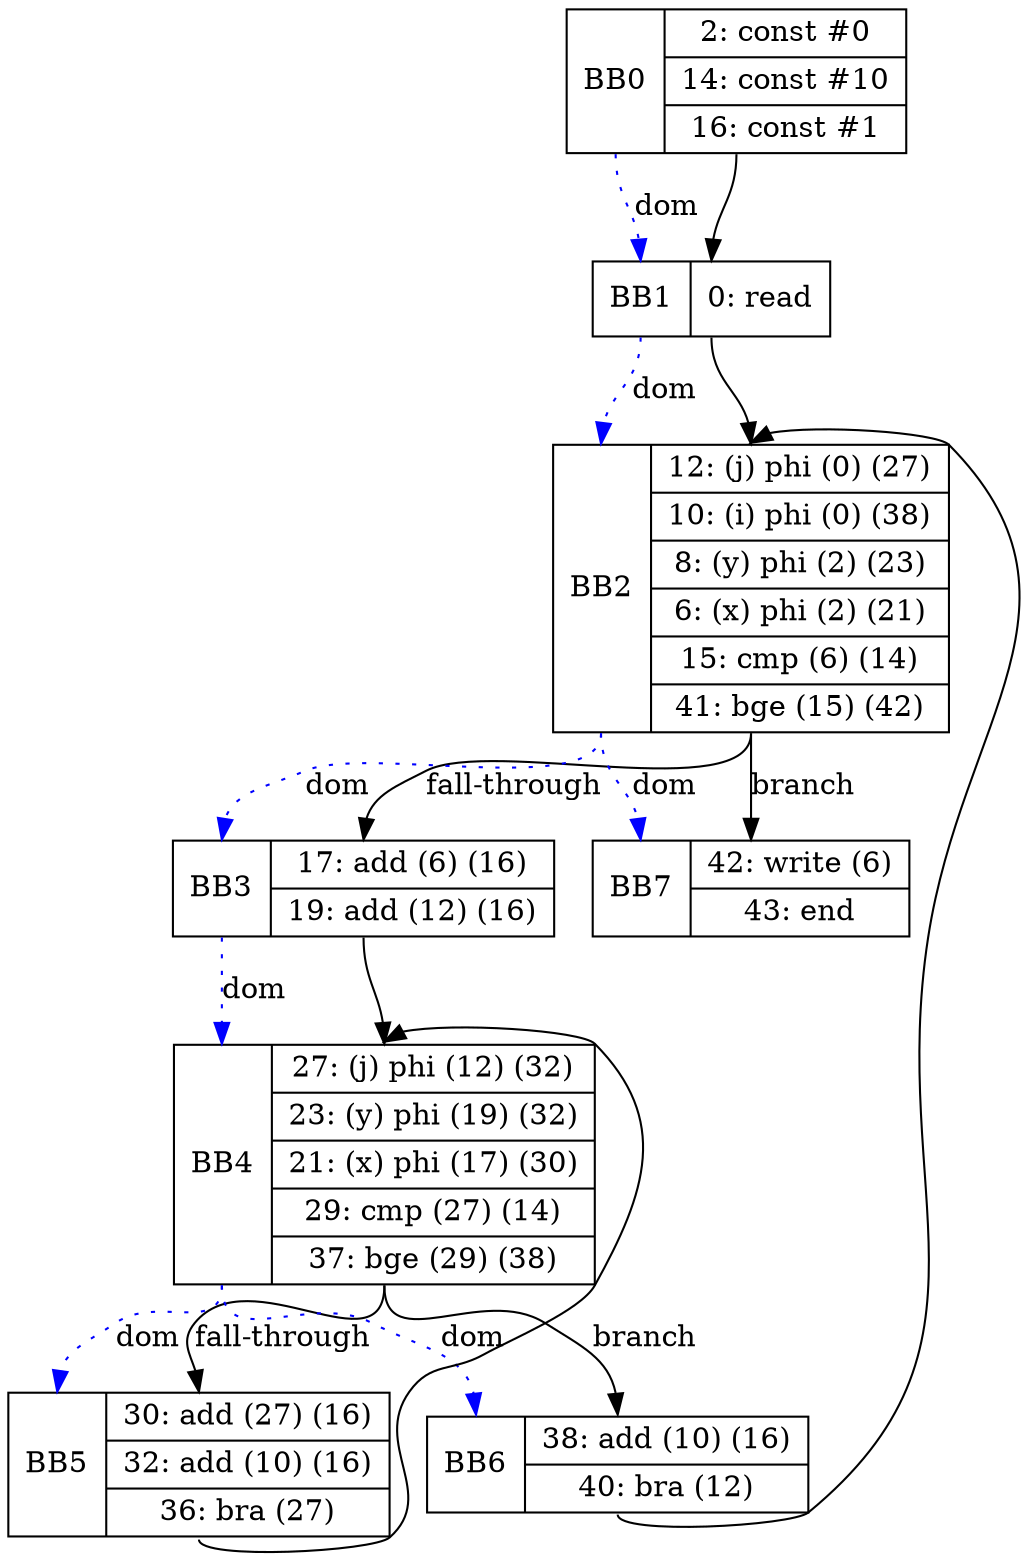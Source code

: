 digraph G {
	bb0 [shape=record, label="<b>BB0 | { 2: const #0 | 14: const #10 | 16: const #1 }"];


	bb1 [shape=record, label="<b>BB1 | { 0: read }"];
	bb1:s -> bb2:n ;
	bb0:b -> bb1:b [color=blue, style=dotted, label="dom"];


	bb2 [shape=record, label="<b>BB2 | { 12: (j) phi (0) (27) | 10: (i) phi (0) (38) | 8: (y) phi (2) (23) | 6: (x) phi (2) (21) | 15: cmp (6) (14) | 41: bge (15) (42) }"];
	bb2:s -> bb3:n [label="fall-through"];
	bb2:s -> bb7:n [label="branch"];
	bb1:b -> bb2:b [color=blue, style=dotted, label="dom"];


	bb3 [shape=record, label="<b>BB3 | { 17: add (6) (16) | 19: add (12) (16) }"];
	bb3:s -> bb4:n ;
	bb2:b -> bb3:b [color=blue, style=dotted, label="dom"];


	bb4 [shape=record, label="<b>BB4 | { 27: (j) phi (12) (32) | 23: (y) phi (19) (32) | 21: (x) phi (17) (30) | 29: cmp (27) (14) | 37: bge (29) (38) }"];
	bb4:s -> bb5:n [label="fall-through"];
	bb4:s -> bb6:n [label="branch"];
	bb3:b -> bb4:b [color=blue, style=dotted, label="dom"];


	bb5 [shape=record, label="<b>BB5 | { 30: add (27) (16) | 32: add (10) (16) | 36: bra (27) }"];
	bb5:s -> bb4:n ;
	bb4:b -> bb5:b [color=blue, style=dotted, label="dom"];


	bb6 [shape=record, label="<b>BB6 | { 38: add (10) (16) | 40: bra (12) }"];
	bb6:s -> bb2:n ;
	bb4:b -> bb6:b [color=blue, style=dotted, label="dom"];


	bb7 [shape=record, label="<b>BB7 | { 42: write (6) | 43: end }"];
	bb2:b -> bb7:b [color=blue, style=dotted, label="dom"];


	bb0:s -> bb1:n
}
